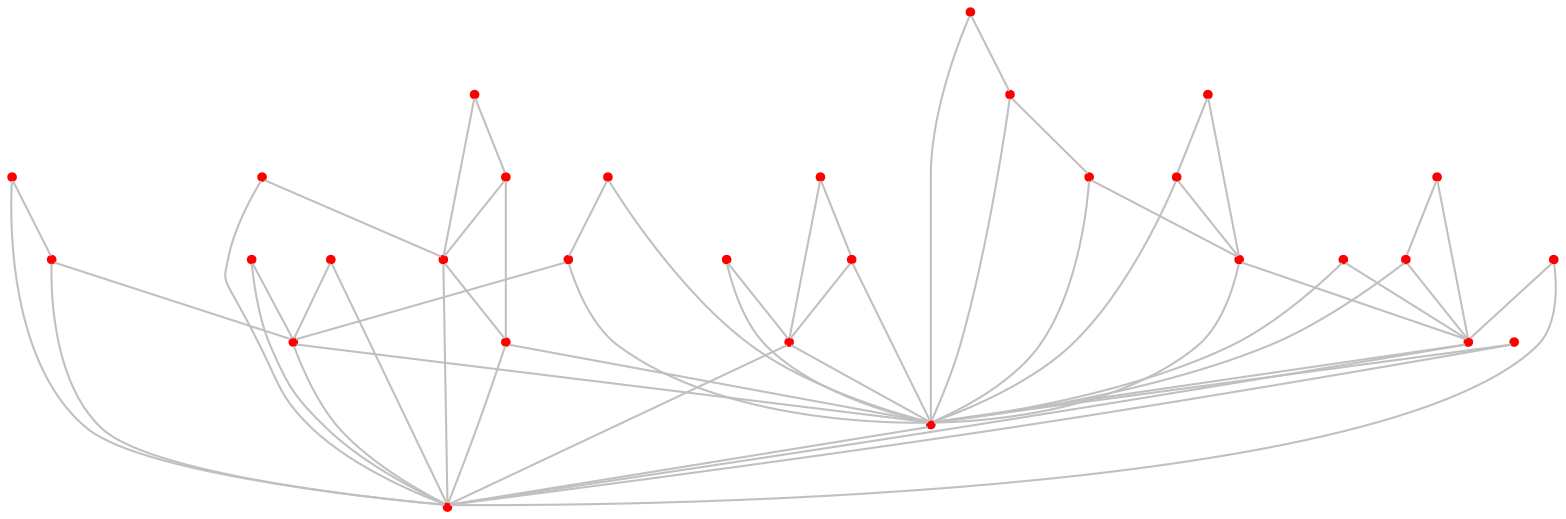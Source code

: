 graph {
	0 [color=red shape=point]
	1 [color=red shape=point]
	2 [color=red shape=point]
	3 [color=red shape=point]
	4 [color=red shape=point]
	5 [color=red shape=point]
	6 [color=red shape=point]
	7 [color=red shape=point]
	8 [color=red shape=point]
	9 [color=red shape=point]
	10 [color=red shape=point]
	11 [color=red shape=point]
	12 [color=red shape=point]
	13 [color=red shape=point]
	14 [color=red shape=point]
	15 [color=red shape=point]
	16 [color=red shape=point]
	17 [color=red shape=point]
	18 [color=red shape=point]
	19 [color=red shape=point]
	20 [color=red shape=point]
	21 [color=red shape=point]
	22 [color=red shape=point]
	23 [color=red shape=point]
	24 [color=red shape=point]
	25 [color=red shape=point]
	26 [color=red shape=point]
	27 [color=red shape=point]
	28 [color=red shape=point]
	29 [color=red shape=point]
	0 -- 1 [color=gray]
	1 -- 2 [color=gray]
	0 -- 2 [color=gray]
	3 -- 0 [color=gray]
	3 -- 1 [color=gray]
	4 -- 0 [color=gray]
	4 -- 1 [color=gray]
	5 -- 1 [color=gray]
	5 -- 2 [color=gray]
	6 -- 1 [color=gray]
	6 -- 2 [color=gray]
	7 -- 1 [color=gray]
	7 -- 2 [color=gray]
	8 -- 5 [color=gray]
	8 -- 2 [color=gray]
	9 -- 0 [color=gray]
	9 -- 1 [color=gray]
	10 -- 5 [color=gray]
	10 -- 1 [color=gray]
	11 -- 6 [color=gray]
	11 -- 2 [color=gray]
	12 -- 0 [color=gray]
	12 -- 2 [color=gray]
	13 -- 4 [color=gray]
	13 -- 0 [color=gray]
	14 -- 11 [color=gray]
	14 -- 2 [color=gray]
	15 -- 1 [color=gray]
	15 -- 2 [color=gray]
	16 -- 11 [color=gray]
	16 -- 6 [color=gray]
	17 -- 3 [color=gray]
	17 -- 1 [color=gray]
	18 -- 17 [color=gray]
	18 -- 1 [color=gray]
	19 -- 7 [color=gray]
	19 -- 1 [color=gray]
	20 -- 5 [color=gray]
	20 -- 2 [color=gray]
	21 -- 16 [color=gray]
	21 -- 11 [color=gray]
	22 -- 18 [color=gray]
	22 -- 1 [color=gray]
	23 -- 3 [color=gray]
	23 -- 1 [color=gray]
	24 -- 8 [color=gray]
	24 -- 2 [color=gray]
	25 -- 5 [color=gray]
	25 -- 2 [color=gray]
	26 -- 7 [color=gray]
	26 -- 1 [color=gray]
	27 -- 23 [color=gray]
	27 -- 3 [color=gray]
	28 -- 19 [color=gray]
	28 -- 7 [color=gray]
	29 -- 10 [color=gray]
	29 -- 1 [color=gray]
}
